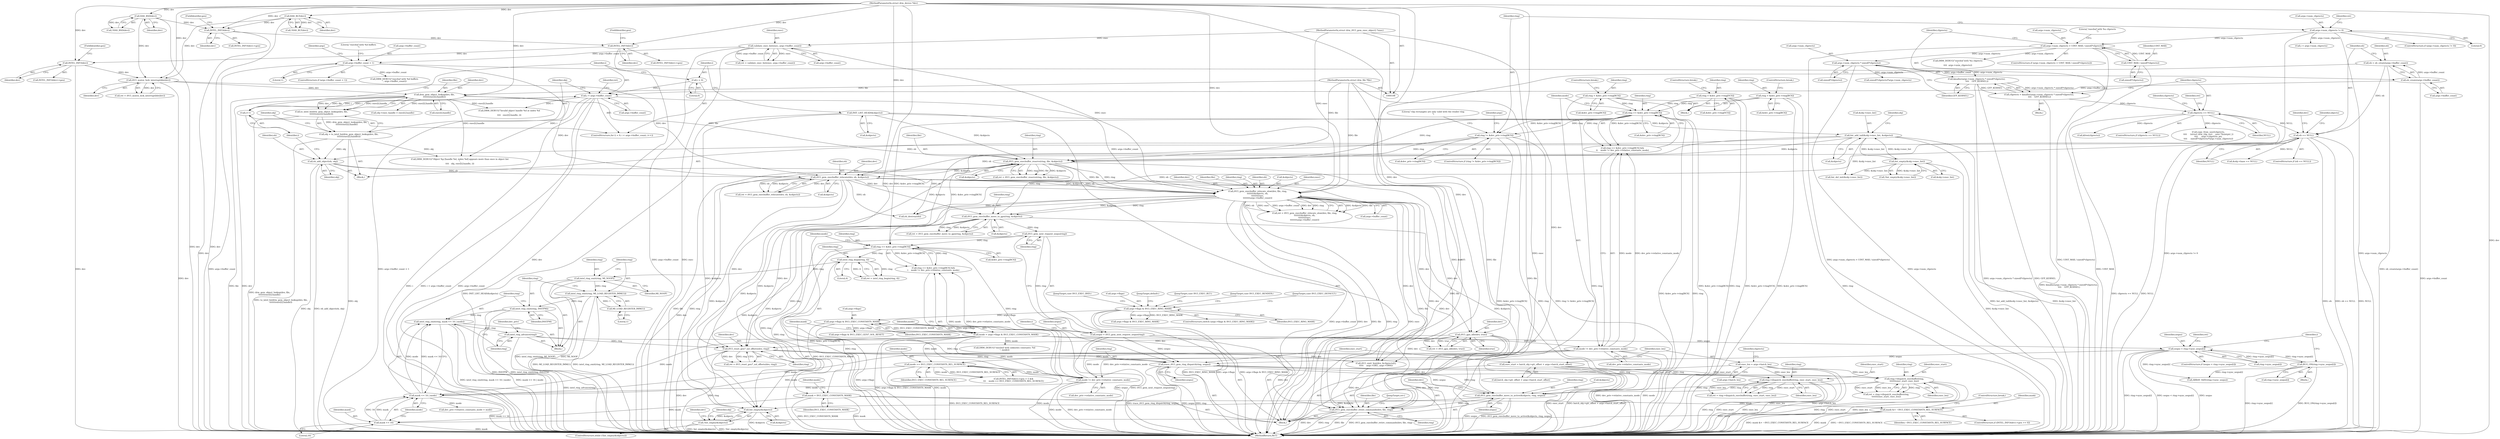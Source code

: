 digraph "0_linux_44afb3a04391a74309d16180d1e4f8386fdfa745@API" {
"1000795" [label="(Call,i915_gem_execbuffer_move_to_active(&objects, ring, seqno))"];
"1000616" [label="(Call,i915_gem_execbuffer_move_to_gpu(ring, &objects))"];
"1000572" [label="(Call,i915_gem_execbuffer_relocate_slow(dev, file, ring,\n\t\t\t\t\t\t\t\t&objects, eb,\n\t\t\t\t\t\t\t\texec,\n\t\t\t\t\t\t\t\targs->buffer_count))"];
"1000556" [label="(Call,i915_gem_execbuffer_relocate(dev, eb, &objects))"];
"1000404" [label="(Call,i915_mutex_lock_interruptible(dev))"];
"1000178" [label="(Call,HAS_BSD(dev))"];
"1000109" [label="(MethodParameterIn,struct drm_device *dev)"];
"1000198" [label="(Call,HAS_BLT(dev))"];
"1000287" [label="(Call,INTEL_INFO(dev))"];
"1000274" [label="(Call,INTEL_INFO(dev))"];
"1000263" [label="(Call,INTEL_INFO(dev))"];
"1000466" [label="(Call,drm_gem_object_lookup(dev, file,\n\t\t\t\t\t\t\texec[i].handle))"];
"1000111" [label="(MethodParameterIn,struct drm_file *file)"];
"1000433" [label="(Call,eb == NULL)"];
"1000426" [label="(Call,eb = eb_create(args->buffer_count))"];
"1000428" [label="(Call,eb_create(args->buffer_count))"];
"1000303" [label="(Call,args->buffer_count < 1)"];
"1000148" [label="(Call,validate_exec_list(exec, args->buffer_count))"];
"1000113" [label="(MethodParameterIn,struct drm_i915_gem_exec_object2 *exec)"];
"1000370" [label="(Call,cliprects == NULL)"];
"1000358" [label="(Call,cliprects = kmalloc(args->num_cliprects * sizeof(*cliprects),\n \t\t\t\t    GFP_KERNEL))"];
"1000360" [label="(Call,kmalloc(args->num_cliprects * sizeof(*cliprects),\n \t\t\t\t    GFP_KERNEL))"];
"1000361" [label="(Call,args->num_cliprects * sizeof(*cliprects))"];
"1000340" [label="(Call,args->num_cliprects > UINT_MAX / sizeof(*cliprects))"];
"1000318" [label="(Call,args->num_cliprects != 0)"];
"1000344" [label="(Call,UINT_MAX / sizeof(*cliprects))"];
"1000541" [label="(Call,eb_add_object(eb, obj))"];
"1000463" [label="(Call,obj = to_intel_bo(drm_gem_object_lookup(dev, file,\n\t\t\t\t\t\t\texec[i].handle)))"];
"1000465" [label="(Call,to_intel_bo(drm_gem_object_lookup(dev, file,\n\t\t\t\t\t\t\texec[i].handle)))"];
"1000546" [label="(Call,i915_gem_execbuffer_reserve(ring, file, &objects))"];
"1000325" [label="(Call,ring != &dev_priv->ring[RCS])"];
"1000246" [label="(Call,ring == &dev_priv->ring[RCS])"];
"1000186" [label="(Call,ring = &dev_priv->ring[VCS])"];
"1000166" [label="(Call,ring = &dev_priv->ring[RCS])"];
"1000206" [label="(Call,ring = &dev_priv->ring[BCS])"];
"1000517" [label="(Call,list_add_tail(&obj->exec_list, &objects))"];
"1000497" [label="(Call,list_empty(&obj->exec_list))"];
"1000447" [label="(Call,INIT_LIST_HEAD(&objects))"];
"1000454" [label="(Call,i < args->buffer_count)"];
"1000459" [label="(Call,i++)"];
"1000451" [label="(Call,i = 0)"];
"1000788" [label="(Call,ring->dispatch_execbuffer(ring, exec_start, exec_len))"];
"1000726" [label="(Call,trace_i915_gem_ring_dispatch(ring, seqno))"];
"1000704" [label="(Call,intel_ring_advance(ring))"];
"1000697" [label="(Call,intel_ring_emit(ring, mask << 16 | mode))"];
"1000694" [label="(Call,intel_ring_emit(ring, INSTPM))"];
"1000690" [label="(Call,intel_ring_emit(ring, MI_LOAD_REGISTER_IMM(1)))"];
"1000687" [label="(Call,intel_ring_emit(ring, MI_NOOP))"];
"1000681" [label="(Call,intel_ring_begin(ring, 4))"];
"1000665" [label="(Call,ring == &dev_priv->ring[RCS])"];
"1000625" [label="(Call,i915_gem_next_request_seqno(ring))"];
"1000692" [label="(Call,MI_LOAD_REGISTER_IMM(1))"];
"1000699" [label="(Call,mask << 16 | mode)"];
"1000700" [label="(Call,mask << 16)"];
"1000291" [label="(Call,mask &= ~I915_EXEC_CONSTANTS_REL_SURFACE)"];
"1000235" [label="(Call,mask = I915_EXEC_CONSTANTS_MASK)"];
"1000230" [label="(Call,args->flags & I915_EXEC_CONSTANTS_MASK)"];
"1000158" [label="(Call,args->flags & I915_EXEC_RING_MASK)"];
"1000254" [label="(Call,mode != dev_priv->relative_constants_mode)"];
"1000228" [label="(Call,mode = args->flags & I915_EXEC_CONSTANTS_MASK)"];
"1000673" [label="(Call,mode != dev_priv->relative_constants_mode)"];
"1000278" [label="(Call,mode == I915_EXEC_CONSTANTS_REL_SURFACE)"];
"1000720" [label="(Call,i915_reset_gen7_sol_offsets(dev, ring))"];
"1000651" [label="(Call,i915_gpu_idle(dev, true))"];
"1000623" [label="(Call,seqno = i915_gem_next_request_seqno(ring))"];
"1000641" [label="(Call,seqno < ring->sync_seqno[i])"];
"1000657" [label="(Call,BUG_ON(ring->sync_seqno[i]))"];
"1000729" [label="(Call,exec_start = batch_obj->gtt_offset + args->batch_start_offset)"];
"1000738" [label="(Call,exec_len = args->batch_len)"];
"1000777" [label="(Call,ring->dispatch_execbuffer(ring,\n\t\t\t\t\t\t\texec_start, exec_len))"];
"1000800" [label="(Call,i915_gem_execbuffer_retire_commands(dev, file, ring))"];
"1000809" [label="(Call,list_empty(&objects))"];
"1000808" [label="(Call,!list_empty(&objects))"];
"1000440" [label="(Identifier,dev)"];
"1000429" [label="(Call,args->buffer_count)"];
"1000573" [label="(Identifier,dev)"];
"1000175" [label="(JumpTarget,case I915_EXEC_BSD:)"];
"1000188" [label="(Call,&dev_priv->ring[VCS])"];
"1000796" [label="(Call,&objects)"];
"1000708" [label="(Identifier,dev_priv)"];
"1000798" [label="(Identifier,ring)"];
"1000326" [label="(Identifier,ring)"];
"1000447" [label="(Call,INIT_LIST_HEAD(&objects))"];
"1000323" [label="(Block,)"];
"1000558" [label="(Identifier,eb)"];
"1000166" [label="(Call,ring = &dev_priv->ring[RCS])"];
"1000194" [label="(ControlStructure,break;)"];
"1000206" [label="(Call,ring = &dev_priv->ring[BCS])"];
"1000452" [label="(Identifier,i)"];
"1000435" [label="(Identifier,NULL)"];
"1000464" [label="(Identifier,obj)"];
"1000264" [label="(Identifier,dev)"];
"1000617" [label="(Identifier,ring)"];
"1000198" [label="(Call,HAS_BLT(dev))"];
"1000626" [label="(Identifier,ring)"];
"1000453" [label="(Literal,0)"];
"1000159" [label="(Call,args->flags)"];
"1000248" [label="(Call,&dev_priv->ring[RCS])"];
"1000809" [label="(Call,list_empty(&objects))"];
"1000404" [label="(Call,i915_mutex_lock_interruptible(dev))"];
"1000705" [label="(Identifier,ring)"];
"1000247" [label="(Identifier,ring)"];
"1000699" [label="(Call,mask << 16 | mode)"];
"1000215" [label="(JumpTarget,default:)"];
"1000689" [label="(Identifier,MI_NOOP)"];
"1000310" [label="(Literal,\"execbuf with %d buffers\n\")"];
"1000718" [label="(Call,ret = i915_reset_gen7_sol_offsets(dev, ring))"];
"1000208" [label="(Call,&dev_priv->ring[BCS])"];
"1000433" [label="(Call,eb == NULL)"];
"1000271" [label="(Call,INTEL_INFO(dev)->gen > 5 &&\n\t\t\t    mode == I915_EXEC_CONSTANTS_REL_SURFACE)"];
"1000780" [label="(Identifier,exec_len)"];
"1000351" [label="(Literal,\"execbuf with %u cliprects\n\")"];
"1000830" [label="(Call,kfree(cliprects))"];
"1000309" [label="(Call,DRM_DEBUG(\"execbuf with %d buffers\n\", args->buffer_count))"];
"1000286" [label="(Call,INTEL_INFO(dev)->gen)"];
"1000335" [label="(Literal,\"clip rectangles are only valid with the render ring\n\")"];
"1000726" [label="(Call,trace_i915_gem_ring_dispatch(ring, seqno))"];
"1000167" [label="(Identifier,ring)"];
"1000789" [label="(Identifier,ring)"];
"1000228" [label="(Call,mode = args->flags & I915_EXEC_CONSTANTS_MASK)"];
"1000296" [label="(Call,DRM_DEBUG(\"execbuf with unknown constants: %d\n\", mode))"];
"1000522" [label="(Call,&objects)"];
"1000810" [label="(Call,&objects)"];
"1000805" [label="(Call,eb_destroy(eb))"];
"1000345" [label="(Identifier,UINT_MAX)"];
"1000683" [label="(Literal,4)"];
"1000231" [label="(Call,args->flags)"];
"1000146" [label="(Call,ret = validate_exec_list(exec, args->buffer_count))"];
"1000690" [label="(Call,intel_ring_emit(ring, MI_LOAD_REGISTER_IMM(1)))"];
"1000814" [label="(Call,list_del_init(&obj->exec_list))"];
"1000289" [label="(FieldIdentifier,gen)"];
"1000291" [label="(Call,mask &= ~I915_EXEC_CONSTANTS_REL_SURFACE)"];
"1000681" [label="(Call,intel_ring_begin(ring, 4))"];
"1000744" [label="(Identifier,cliprects)"];
"1000524" [label="(Call,obj->exec_handle = exec[i].handle)"];
"1000730" [label="(Identifier,exec_start)"];
"1000574" [label="(Identifier,file)"];
"1000475" [label="(Call,&obj->base == NULL)"];
"1000109" [label="(MethodParameterIn,struct drm_device *dev)"];
"1000339" [label="(ControlStructure,if (args->num_cliprects > UINT_MAX / sizeof(*cliprects)))"];
"1000543" [label="(Identifier,obj)"];
"1000111" [label="(MethodParameterIn,struct drm_file *file)"];
"1000546" [label="(Call,i915_gem_execbuffer_reserve(ring, file, &objects))"];
"1000641" [label="(Call,seqno < ring->sync_seqno[i])"];
"1000739" [label="(Identifier,exec_len)"];
"1000370" [label="(Call,cliprects == NULL)"];
"1000575" [label="(Identifier,ring)"];
"1000559" [label="(Call,&objects)"];
"1000548" [label="(Identifier,file)"];
"1000693" [label="(Literal,1)"];
"1000113" [label="(MethodParameterIn,struct drm_i915_gem_exec_object2 *exec)"];
"1000187" [label="(Identifier,ring)"];
"1000460" [label="(Identifier,i)"];
"1000695" [label="(Identifier,ring)"];
"1000278" [label="(Call,mode == I915_EXEC_CONSTANTS_REL_SURFACE)"];
"1000692" [label="(Call,MI_LOAD_REGISTER_IMM(1))"];
"1000817" [label="(Identifier,obj)"];
"1000700" [label="(Call,mask << 16)"];
"1000427" [label="(Identifier,eb)"];
"1000468" [label="(Identifier,file)"];
"1000803" [label="(Identifier,ring)"];
"1000675" [label="(Call,dev_priv->relative_constants_mode)"];
"1000214" [label="(ControlStructure,break;)"];
"1000556" [label="(Call,i915_gem_execbuffer_relocate(dev, eb, &objects))"];
"1000722" [label="(Identifier,ring)"];
"1000799" [label="(Identifier,seqno)"];
"1000307" [label="(Literal,1)"];
"1000448" [label="(Call,&objects)"];
"1000679" [label="(Call,ret = intel_ring_begin(ring, 4))"];
"1000389" [label="(Call,sizeof(*cliprects)*args->num_cliprects)"];
"1000650" [label="(Identifier,ret)"];
"1000254" [label="(Call,mode != dev_priv->relative_constants_mode)"];
"1000827" [label="(Identifier,dev)"];
"1000788" [label="(Call,ring->dispatch_execbuffer(ring, exec_start, exec_len))"];
"1000643" [label="(Call,ring->sync_seqno[i])"];
"1000178" [label="(Call,HAS_BSD(dev))"];
"1000834" [label="(MethodReturn,RET)"];
"1000255" [label="(Identifier,mode)"];
"1000547" [label="(Identifier,ring)"];
"1000791" [label="(Identifier,exec_len)"];
"1000698" [label="(Identifier,ring)"];
"1000526" [label="(Identifier,obj)"];
"1000616" [label="(Call,i915_gem_execbuffer_move_to_gpu(ring, &objects))"];
"1000304" [label="(Call,args->buffer_count)"];
"1000545" [label="(Identifier,ret)"];
"1000294" [label="(ControlStructure,break;)"];
"1000230" [label="(Call,args->flags & I915_EXEC_CONSTANTS_MASK)"];
"1000158" [label="(Call,args->flags & I915_EXEC_RING_MASK)"];
"1000195" [label="(JumpTarget,case I915_EXEC_BLT:)"];
"1000229" [label="(Identifier,mode)"];
"1000207" [label="(Identifier,ring)"];
"1000317" [label="(ControlStructure,if (args->num_cliprects != 0))"];
"1000469" [label="(Call,exec[i].handle)"];
"1000633" [label="(Call,ARRAY_SIZE(ring->sync_seqno))"];
"1000557" [label="(Identifier,dev)"];
"1000292" [label="(Identifier,mask)"];
"1000779" [label="(Identifier,exec_start)"];
"1000262" [label="(Call,INTEL_INFO(dev)->gen)"];
"1000327" [label="(Call,&dev_priv->ring[RCS])"];
"1000342" [label="(Identifier,args)"];
"1000578" [label="(Identifier,eb)"];
"1000697" [label="(Call,intel_ring_emit(ring, mask << 16 | mode))"];
"1000640" [label="(ControlStructure,if (seqno < ring->sync_seqno[i]))"];
"1000720" [label="(Call,i915_reset_gen7_sol_offsets(dev, ring))"];
"1000368" [label="(Identifier,GFP_KERNEL)"];
"1000360" [label="(Call,kmalloc(args->num_cliprects * sizeof(*cliprects),\n \t\t\t\t    GFP_KERNEL))"];
"1000362" [label="(Call,args->num_cliprects)"];
"1000496" [label="(Call,!list_empty(&obj->exec_list))"];
"1000165" [label="(JumpTarget,case I915_EXEC_RENDER:)"];
"1000236" [label="(Identifier,mask)"];
"1000666" [label="(Identifier,ring)"];
"1000482" [label="(Call,DRM_DEBUG(\"Invalid object handle %d at index %d\n\",\n\t\t\t\t   exec[i].handle, i))"];
"1000651" [label="(Call,i915_gpu_idle(dev, true))"];
"1000149" [label="(Identifier,exec)"];
"1000775" [label="(Call,ret = ring->dispatch_execbuffer(ring,\n\t\t\t\t\t\t\texec_start, exec_len))"];
"1000164" [label="(JumpTarget,case I915_EXEC_DEFAULT:)"];
"1000800" [label="(Call,i915_gem_execbuffer_retire_commands(dev, file, ring))"];
"1000570" [label="(Call,ret = i915_gem_execbuffer_relocate_slow(dev, file, ring,\n\t\t\t\t\t\t\t\t&objects, eb,\n\t\t\t\t\t\t\t\texec,\n\t\t\t\t\t\t\t\targs->buffer_count))"];
"1000239" [label="(Identifier,mode)"];
"1000174" [label="(ControlStructure,break;)"];
"1000235" [label="(Call,mask = I915_EXEC_CONSTANTS_MASK)"];
"1000497" [label="(Call,list_empty(&obj->exec_list))"];
"1000465" [label="(Call,to_intel_bo(drm_gem_object_lookup(dev, file,\n\t\t\t\t\t\t\texec[i].handle)))"];
"1000808" [label="(Call,!list_empty(&objects))"];
"1000802" [label="(Identifier,file)"];
"1000375" [label="(Identifier,ret)"];
"1000740" [label="(Call,args->batch_len)"];
"1000629" [label="(Identifier,i)"];
"1000498" [label="(Call,&obj->exec_list)"];
"1000280" [label="(Identifier,I915_EXEC_CONSTANTS_REL_SURFACE)"];
"1000674" [label="(Identifier,mode)"];
"1000237" [label="(Identifier,I915_EXEC_CONSTANTS_MASK)"];
"1000369" [label="(ControlStructure,if (cliprects == NULL))"];
"1000163" [label="(Block,)"];
"1000614" [label="(Call,ret = i915_gem_execbuffer_move_to_gpu(ring, &objects))"];
"1000293" [label="(Identifier,~I915_EXEC_CONSTANTS_REL_SURFACE)"];
"1000549" [label="(Call,&objects)"];
"1000667" [label="(Call,&dev_priv->ring[RCS])"];
"1000162" [label="(Identifier,I915_EXEC_RING_MASK)"];
"1000454" [label="(Call,i < args->buffer_count)"];
"1000114" [label="(Block,)"];
"1000256" [label="(Call,dev_priv->relative_constants_mode)"];
"1000177" [label="(Call,!HAS_BSD(dev))"];
"1000318" [label="(Call,args->num_cliprects != 0)"];
"1000673" [label="(Call,mode != dev_priv->relative_constants_mode)"];
"1000279" [label="(Identifier,mode)"];
"1000696" [label="(Identifier,INSTPM)"];
"1000702" [label="(Literal,16)"];
"1000461" [label="(Block,)"];
"1000657" [label="(Call,BUG_ON(ring->sync_seqno[i]))"];
"1000648" [label="(Block,)"];
"1000220" [label="(Call,args->flags & I915_EXEC_RING_MASK)"];
"1000804" [label="(JumpTarget,err:)"];
"1000322" [label="(Literal,0)"];
"1000786" [label="(Call,ret = ring->dispatch_execbuffer(ring, exec_start, exec_len))"];
"1000234" [label="(Identifier,I915_EXEC_CONSTANTS_MASK)"];
"1000284" [label="(ControlStructure,if (INTEL_INFO(dev)->gen >= 6))"];
"1000403" [label="(Identifier,ret)"];
"1000148" [label="(Call,validate_exec_list(exec, args->buffer_count))"];
"1000463" [label="(Call,obj = to_intel_bo(drm_gem_object_lookup(dev, file,\n\t\t\t\t\t\t\texec[i].handle)))"];
"1000704" [label="(Call,intel_ring_advance(ring))"];
"1000325" [label="(Call,ring != &dev_priv->ring[RCS])"];
"1000580" [label="(Call,args->buffer_count)"];
"1000795" [label="(Call,i915_gem_execbuffer_move_to_active(&objects, ring, seqno))"];
"1000790" [label="(Identifier,exec_start)"];
"1000687" [label="(Call,intel_ring_emit(ring, MI_NOOP))"];
"1000168" [label="(Call,&dev_priv->ring[RCS])"];
"1000405" [label="(Identifier,dev)"];
"1000426" [label="(Call,eb = eb_create(args->buffer_count))"];
"1000372" [label="(Identifier,NULL)"];
"1000287" [label="(Call,INTEL_INFO(dev))"];
"1000466" [label="(Call,drm_gem_object_lookup(dev, file,\n\t\t\t\t\t\t\texec[i].handle))"];
"1000324" [label="(ControlStructure,if (ring != &dev_priv->ring[RCS]))"];
"1000380" [label="(Call,copy_from_user(cliprects,\n\t\t\t\t     (struct drm_clip_rect __user *)(uintptr_t)\n\t\t\t\t     args->cliprects_ptr,\n\t\t\t\t     sizeof(*cliprects)*args->num_cliprects))"];
"1000179" [label="(Identifier,dev)"];
"1000731" [label="(Call,batch_obj->gtt_offset + args->batch_start_offset)"];
"1000263" [label="(Call,INTEL_INFO(dev))"];
"1000451" [label="(Call,i = 0)"];
"1000449" [label="(Identifier,objects)"];
"1000381" [label="(Identifier,cliprects)"];
"1000358" [label="(Call,cliprects = kmalloc(args->num_cliprects * sizeof(*cliprects),\n \t\t\t\t    GFP_KERNEL))"];
"1000245" [label="(Call,ring == &dev_priv->ring[RCS] &&\n\t\t    mode != dev_priv->relative_constants_mode)"];
"1000738" [label="(Call,exec_len = args->batch_len)"];
"1000197" [label="(Call,!HAS_BLT(dev))"];
"1000678" [label="(Block,)"];
"1000664" [label="(Call,ring == &dev_priv->ring[RCS] &&\n\t    mode != dev_priv->relative_constants_mode)"];
"1000432" [label="(ControlStructure,if (eb == NULL))"];
"1000276" [label="(FieldIdentifier,gen)"];
"1000302" [label="(ControlStructure,if (args->buffer_count < 1))"];
"1000450" [label="(ControlStructure,for (i = 0; i < args->buffer_count; i++))"];
"1000459" [label="(Call,i++)"];
"1000625" [label="(Call,i915_gem_next_request_seqno(ring))"];
"1000554" [label="(Call,ret = i915_gem_execbuffer_relocate(dev, eb, &objects))"];
"1000642" [label="(Identifier,seqno)"];
"1000517" [label="(Call,list_add_tail(&obj->exec_list, &objects))"];
"1000638" [label="(Identifier,i)"];
"1000658" [label="(Call,ring->sync_seqno[i])"];
"1000541" [label="(Call,eb_add_object(eb, obj))"];
"1000801" [label="(Identifier,dev)"];
"1000618" [label="(Call,&objects)"];
"1000467" [label="(Identifier,dev)"];
"1000365" [label="(Call,sizeof(*cliprects))"];
"1000701" [label="(Identifier,mask)"];
"1000572" [label="(Call,i915_gem_execbuffer_relocate_slow(dev, file, ring,\n\t\t\t\t\t\t\t\t&objects, eb,\n\t\t\t\t\t\t\t\texec,\n\t\t\t\t\t\t\t\targs->buffer_count))"];
"1000274" [label="(Call,INTEL_INFO(dev))"];
"1000503" [label="(Call,DRM_DEBUG(\"Object %p [handle %d, index %d] appears more than once in object list\n\",\n\t\t\t\t   obj, exec[i].handle, i))"];
"1000428" [label="(Call,eb_create(args->buffer_count))"];
"1000542" [label="(Identifier,eb)"];
"1000694" [label="(Call,intel_ring_emit(ring, INSTPM))"];
"1000456" [label="(Call,args->buffer_count)"];
"1000682" [label="(Identifier,ring)"];
"1000455" [label="(Identifier,i)"];
"1000649" [label="(Call,ret = i915_gpu_idle(dev, true))"];
"1000652" [label="(Identifier,dev)"];
"1000712" [label="(Call,args->flags & I915_EXEC_GEN7_SOL_RESET)"];
"1000478" [label="(Identifier,obj)"];
"1000402" [label="(Call,ret = i915_mutex_lock_interruptible(dev))"];
"1000273" [label="(Call,INTEL_INFO(dev)->gen)"];
"1000371" [label="(Identifier,cliprects)"];
"1000340" [label="(Call,args->num_cliprects > UINT_MAX / sizeof(*cliprects))"];
"1000341" [label="(Call,args->num_cliprects)"];
"1000186" [label="(Call,ring = &dev_priv->ring[VCS])"];
"1000350" [label="(Call,DRM_DEBUG(\"execbuf with %u cliprects\n\",\n\t\t\t\t  args->num_cliprects))"];
"1000518" [label="(Call,&obj->exec_list)"];
"1000706" [label="(Call,dev_priv->relative_constants_mode = mode)"];
"1000807" [label="(ControlStructure,while (!list_empty(&objects)))"];
"1000303" [label="(Call,args->buffer_count < 1)"];
"1000623" [label="(Call,seqno = i915_gem_next_request_seqno(ring))"];
"1000691" [label="(Identifier,ring)"];
"1000729" [label="(Call,exec_start = batch_obj->gtt_offset + args->batch_start_offset)"];
"1000665" [label="(Call,ring == &dev_priv->ring[RCS])"];
"1000777" [label="(Call,ring->dispatch_execbuffer(ring,\n\t\t\t\t\t\t\texec_start, exec_len))"];
"1000199" [label="(Identifier,dev)"];
"1000359" [label="(Identifier,cliprects)"];
"1000576" [label="(Call,&objects)"];
"1000760" [label="(Call,i915_emit_box(dev, &cliprects[i],\n\t\t\t\t\t    args->DR1, args->DR4))"];
"1000319" [label="(Call,args->num_cliprects)"];
"1000728" [label="(Identifier,seqno)"];
"1000721" [label="(Identifier,dev)"];
"1000624" [label="(Identifier,seqno)"];
"1000750" [label="(Call,i < args->num_cliprects)"];
"1000150" [label="(Call,args->buffer_count)"];
"1000275" [label="(Identifier,dev)"];
"1000361" [label="(Call,args->num_cliprects * sizeof(*cliprects))"];
"1000346" [label="(Call,sizeof(*cliprects))"];
"1000727" [label="(Identifier,ring)"];
"1000688" [label="(Identifier,ring)"];
"1000434" [label="(Identifier,eb)"];
"1000703" [label="(Identifier,mode)"];
"1000344" [label="(Call,UINT_MAX / sizeof(*cliprects))"];
"1000157" [label="(ControlStructure,switch (args->flags & I915_EXEC_RING_MASK))"];
"1000265" [label="(FieldIdentifier,gen)"];
"1000653" [label="(Identifier,true)"];
"1000320" [label="(Identifier,args)"];
"1000778" [label="(Identifier,ring)"];
"1000246" [label="(Call,ring == &dev_priv->ring[RCS])"];
"1000544" [label="(Call,ret = i915_gem_execbuffer_reserve(ring, file, &objects))"];
"1000579" [label="(Identifier,exec)"];
"1000288" [label="(Identifier,dev)"];
"1000795" -> "1000114"  [label="AST: "];
"1000795" -> "1000799"  [label="CFG: "];
"1000796" -> "1000795"  [label="AST: "];
"1000798" -> "1000795"  [label="AST: "];
"1000799" -> "1000795"  [label="AST: "];
"1000801" -> "1000795"  [label="CFG: "];
"1000795" -> "1000834"  [label="DDG: i915_gem_execbuffer_move_to_active(&objects, ring, seqno)"];
"1000795" -> "1000834"  [label="DDG: seqno"];
"1000616" -> "1000795"  [label="DDG: &objects"];
"1000788" -> "1000795"  [label="DDG: ring"];
"1000726" -> "1000795"  [label="DDG: ring"];
"1000726" -> "1000795"  [label="DDG: seqno"];
"1000777" -> "1000795"  [label="DDG: ring"];
"1000795" -> "1000800"  [label="DDG: ring"];
"1000795" -> "1000809"  [label="DDG: &objects"];
"1000616" -> "1000614"  [label="AST: "];
"1000616" -> "1000618"  [label="CFG: "];
"1000617" -> "1000616"  [label="AST: "];
"1000618" -> "1000616"  [label="AST: "];
"1000614" -> "1000616"  [label="CFG: "];
"1000616" -> "1000834"  [label="DDG: ring"];
"1000616" -> "1000614"  [label="DDG: ring"];
"1000616" -> "1000614"  [label="DDG: &objects"];
"1000572" -> "1000616"  [label="DDG: ring"];
"1000572" -> "1000616"  [label="DDG: &objects"];
"1000546" -> "1000616"  [label="DDG: ring"];
"1000556" -> "1000616"  [label="DDG: &objects"];
"1000616" -> "1000625"  [label="DDG: ring"];
"1000616" -> "1000809"  [label="DDG: &objects"];
"1000572" -> "1000570"  [label="AST: "];
"1000572" -> "1000580"  [label="CFG: "];
"1000573" -> "1000572"  [label="AST: "];
"1000574" -> "1000572"  [label="AST: "];
"1000575" -> "1000572"  [label="AST: "];
"1000576" -> "1000572"  [label="AST: "];
"1000578" -> "1000572"  [label="AST: "];
"1000579" -> "1000572"  [label="AST: "];
"1000580" -> "1000572"  [label="AST: "];
"1000570" -> "1000572"  [label="CFG: "];
"1000572" -> "1000834"  [label="DDG: ring"];
"1000572" -> "1000834"  [label="DDG: exec"];
"1000572" -> "1000834"  [label="DDG: args->buffer_count"];
"1000572" -> "1000834"  [label="DDG: file"];
"1000572" -> "1000834"  [label="DDG: dev"];
"1000572" -> "1000570"  [label="DDG: &objects"];
"1000572" -> "1000570"  [label="DDG: file"];
"1000572" -> "1000570"  [label="DDG: eb"];
"1000572" -> "1000570"  [label="DDG: exec"];
"1000572" -> "1000570"  [label="DDG: args->buffer_count"];
"1000572" -> "1000570"  [label="DDG: dev"];
"1000572" -> "1000570"  [label="DDG: ring"];
"1000556" -> "1000572"  [label="DDG: dev"];
"1000556" -> "1000572"  [label="DDG: &objects"];
"1000556" -> "1000572"  [label="DDG: eb"];
"1000109" -> "1000572"  [label="DDG: dev"];
"1000546" -> "1000572"  [label="DDG: file"];
"1000546" -> "1000572"  [label="DDG: ring"];
"1000111" -> "1000572"  [label="DDG: file"];
"1000148" -> "1000572"  [label="DDG: exec"];
"1000113" -> "1000572"  [label="DDG: exec"];
"1000454" -> "1000572"  [label="DDG: args->buffer_count"];
"1000572" -> "1000651"  [label="DDG: dev"];
"1000572" -> "1000720"  [label="DDG: dev"];
"1000572" -> "1000760"  [label="DDG: dev"];
"1000572" -> "1000800"  [label="DDG: dev"];
"1000572" -> "1000800"  [label="DDG: file"];
"1000572" -> "1000805"  [label="DDG: eb"];
"1000572" -> "1000809"  [label="DDG: &objects"];
"1000556" -> "1000554"  [label="AST: "];
"1000556" -> "1000559"  [label="CFG: "];
"1000557" -> "1000556"  [label="AST: "];
"1000558" -> "1000556"  [label="AST: "];
"1000559" -> "1000556"  [label="AST: "];
"1000554" -> "1000556"  [label="CFG: "];
"1000556" -> "1000834"  [label="DDG: dev"];
"1000556" -> "1000554"  [label="DDG: dev"];
"1000556" -> "1000554"  [label="DDG: eb"];
"1000556" -> "1000554"  [label="DDG: &objects"];
"1000404" -> "1000556"  [label="DDG: dev"];
"1000466" -> "1000556"  [label="DDG: dev"];
"1000109" -> "1000556"  [label="DDG: dev"];
"1000433" -> "1000556"  [label="DDG: eb"];
"1000541" -> "1000556"  [label="DDG: eb"];
"1000546" -> "1000556"  [label="DDG: &objects"];
"1000556" -> "1000651"  [label="DDG: dev"];
"1000556" -> "1000720"  [label="DDG: dev"];
"1000556" -> "1000760"  [label="DDG: dev"];
"1000556" -> "1000800"  [label="DDG: dev"];
"1000556" -> "1000805"  [label="DDG: eb"];
"1000556" -> "1000809"  [label="DDG: &objects"];
"1000404" -> "1000402"  [label="AST: "];
"1000404" -> "1000405"  [label="CFG: "];
"1000405" -> "1000404"  [label="AST: "];
"1000402" -> "1000404"  [label="CFG: "];
"1000404" -> "1000834"  [label="DDG: dev"];
"1000404" -> "1000402"  [label="DDG: dev"];
"1000178" -> "1000404"  [label="DDG: dev"];
"1000198" -> "1000404"  [label="DDG: dev"];
"1000287" -> "1000404"  [label="DDG: dev"];
"1000109" -> "1000404"  [label="DDG: dev"];
"1000404" -> "1000466"  [label="DDG: dev"];
"1000178" -> "1000177"  [label="AST: "];
"1000178" -> "1000179"  [label="CFG: "];
"1000179" -> "1000178"  [label="AST: "];
"1000177" -> "1000178"  [label="CFG: "];
"1000178" -> "1000834"  [label="DDG: dev"];
"1000178" -> "1000177"  [label="DDG: dev"];
"1000109" -> "1000178"  [label="DDG: dev"];
"1000178" -> "1000263"  [label="DDG: dev"];
"1000109" -> "1000108"  [label="AST: "];
"1000109" -> "1000834"  [label="DDG: dev"];
"1000109" -> "1000198"  [label="DDG: dev"];
"1000109" -> "1000263"  [label="DDG: dev"];
"1000109" -> "1000274"  [label="DDG: dev"];
"1000109" -> "1000287"  [label="DDG: dev"];
"1000109" -> "1000466"  [label="DDG: dev"];
"1000109" -> "1000651"  [label="DDG: dev"];
"1000109" -> "1000720"  [label="DDG: dev"];
"1000109" -> "1000760"  [label="DDG: dev"];
"1000109" -> "1000800"  [label="DDG: dev"];
"1000198" -> "1000197"  [label="AST: "];
"1000198" -> "1000199"  [label="CFG: "];
"1000199" -> "1000198"  [label="AST: "];
"1000197" -> "1000198"  [label="CFG: "];
"1000198" -> "1000834"  [label="DDG: dev"];
"1000198" -> "1000197"  [label="DDG: dev"];
"1000198" -> "1000263"  [label="DDG: dev"];
"1000287" -> "1000286"  [label="AST: "];
"1000287" -> "1000288"  [label="CFG: "];
"1000288" -> "1000287"  [label="AST: "];
"1000289" -> "1000287"  [label="CFG: "];
"1000287" -> "1000834"  [label="DDG: dev"];
"1000274" -> "1000287"  [label="DDG: dev"];
"1000274" -> "1000273"  [label="AST: "];
"1000274" -> "1000275"  [label="CFG: "];
"1000275" -> "1000274"  [label="AST: "];
"1000276" -> "1000274"  [label="CFG: "];
"1000274" -> "1000834"  [label="DDG: dev"];
"1000263" -> "1000274"  [label="DDG: dev"];
"1000263" -> "1000262"  [label="AST: "];
"1000263" -> "1000264"  [label="CFG: "];
"1000264" -> "1000263"  [label="AST: "];
"1000265" -> "1000263"  [label="CFG: "];
"1000263" -> "1000834"  [label="DDG: dev"];
"1000466" -> "1000465"  [label="AST: "];
"1000466" -> "1000469"  [label="CFG: "];
"1000467" -> "1000466"  [label="AST: "];
"1000468" -> "1000466"  [label="AST: "];
"1000469" -> "1000466"  [label="AST: "];
"1000465" -> "1000466"  [label="CFG: "];
"1000466" -> "1000834"  [label="DDG: file"];
"1000466" -> "1000834"  [label="DDG: dev"];
"1000466" -> "1000465"  [label="DDG: dev"];
"1000466" -> "1000465"  [label="DDG: file"];
"1000466" -> "1000465"  [label="DDG: exec[i].handle"];
"1000111" -> "1000466"  [label="DDG: file"];
"1000466" -> "1000482"  [label="DDG: exec[i].handle"];
"1000466" -> "1000503"  [label="DDG: exec[i].handle"];
"1000466" -> "1000524"  [label="DDG: exec[i].handle"];
"1000466" -> "1000546"  [label="DDG: file"];
"1000111" -> "1000108"  [label="AST: "];
"1000111" -> "1000834"  [label="DDG: file"];
"1000111" -> "1000546"  [label="DDG: file"];
"1000111" -> "1000800"  [label="DDG: file"];
"1000433" -> "1000432"  [label="AST: "];
"1000433" -> "1000435"  [label="CFG: "];
"1000434" -> "1000433"  [label="AST: "];
"1000435" -> "1000433"  [label="AST: "];
"1000440" -> "1000433"  [label="CFG: "];
"1000449" -> "1000433"  [label="CFG: "];
"1000433" -> "1000834"  [label="DDG: eb"];
"1000433" -> "1000834"  [label="DDG: eb == NULL"];
"1000433" -> "1000834"  [label="DDG: NULL"];
"1000426" -> "1000433"  [label="DDG: eb"];
"1000370" -> "1000433"  [label="DDG: NULL"];
"1000433" -> "1000475"  [label="DDG: NULL"];
"1000433" -> "1000541"  [label="DDG: eb"];
"1000433" -> "1000805"  [label="DDG: eb"];
"1000426" -> "1000114"  [label="AST: "];
"1000426" -> "1000428"  [label="CFG: "];
"1000427" -> "1000426"  [label="AST: "];
"1000428" -> "1000426"  [label="AST: "];
"1000434" -> "1000426"  [label="CFG: "];
"1000426" -> "1000834"  [label="DDG: eb_create(args->buffer_count)"];
"1000428" -> "1000426"  [label="DDG: args->buffer_count"];
"1000428" -> "1000429"  [label="CFG: "];
"1000429" -> "1000428"  [label="AST: "];
"1000428" -> "1000834"  [label="DDG: args->buffer_count"];
"1000303" -> "1000428"  [label="DDG: args->buffer_count"];
"1000428" -> "1000454"  [label="DDG: args->buffer_count"];
"1000303" -> "1000302"  [label="AST: "];
"1000303" -> "1000307"  [label="CFG: "];
"1000304" -> "1000303"  [label="AST: "];
"1000307" -> "1000303"  [label="AST: "];
"1000310" -> "1000303"  [label="CFG: "];
"1000320" -> "1000303"  [label="CFG: "];
"1000303" -> "1000834"  [label="DDG: args->buffer_count"];
"1000303" -> "1000834"  [label="DDG: args->buffer_count < 1"];
"1000148" -> "1000303"  [label="DDG: args->buffer_count"];
"1000303" -> "1000309"  [label="DDG: args->buffer_count"];
"1000148" -> "1000146"  [label="AST: "];
"1000148" -> "1000150"  [label="CFG: "];
"1000149" -> "1000148"  [label="AST: "];
"1000150" -> "1000148"  [label="AST: "];
"1000146" -> "1000148"  [label="CFG: "];
"1000148" -> "1000834"  [label="DDG: exec"];
"1000148" -> "1000834"  [label="DDG: args->buffer_count"];
"1000148" -> "1000146"  [label="DDG: exec"];
"1000148" -> "1000146"  [label="DDG: args->buffer_count"];
"1000113" -> "1000148"  [label="DDG: exec"];
"1000113" -> "1000108"  [label="AST: "];
"1000113" -> "1000834"  [label="DDG: exec"];
"1000370" -> "1000369"  [label="AST: "];
"1000370" -> "1000372"  [label="CFG: "];
"1000371" -> "1000370"  [label="AST: "];
"1000372" -> "1000370"  [label="AST: "];
"1000375" -> "1000370"  [label="CFG: "];
"1000381" -> "1000370"  [label="CFG: "];
"1000370" -> "1000834"  [label="DDG: cliprects == NULL"];
"1000370" -> "1000834"  [label="DDG: NULL"];
"1000358" -> "1000370"  [label="DDG: cliprects"];
"1000370" -> "1000380"  [label="DDG: cliprects"];
"1000370" -> "1000830"  [label="DDG: cliprects"];
"1000358" -> "1000323"  [label="AST: "];
"1000358" -> "1000360"  [label="CFG: "];
"1000359" -> "1000358"  [label="AST: "];
"1000360" -> "1000358"  [label="AST: "];
"1000371" -> "1000358"  [label="CFG: "];
"1000358" -> "1000834"  [label="DDG: kmalloc(args->num_cliprects * sizeof(*cliprects),\n \t\t\t\t    GFP_KERNEL)"];
"1000360" -> "1000358"  [label="DDG: args->num_cliprects * sizeof(*cliprects)"];
"1000360" -> "1000358"  [label="DDG: GFP_KERNEL"];
"1000360" -> "1000368"  [label="CFG: "];
"1000361" -> "1000360"  [label="AST: "];
"1000368" -> "1000360"  [label="AST: "];
"1000360" -> "1000834"  [label="DDG: args->num_cliprects * sizeof(*cliprects)"];
"1000360" -> "1000834"  [label="DDG: GFP_KERNEL"];
"1000361" -> "1000360"  [label="DDG: args->num_cliprects"];
"1000361" -> "1000365"  [label="CFG: "];
"1000362" -> "1000361"  [label="AST: "];
"1000365" -> "1000361"  [label="AST: "];
"1000368" -> "1000361"  [label="CFG: "];
"1000361" -> "1000834"  [label="DDG: args->num_cliprects"];
"1000340" -> "1000361"  [label="DDG: args->num_cliprects"];
"1000361" -> "1000389"  [label="DDG: args->num_cliprects"];
"1000340" -> "1000339"  [label="AST: "];
"1000340" -> "1000344"  [label="CFG: "];
"1000341" -> "1000340"  [label="AST: "];
"1000344" -> "1000340"  [label="AST: "];
"1000351" -> "1000340"  [label="CFG: "];
"1000359" -> "1000340"  [label="CFG: "];
"1000340" -> "1000834"  [label="DDG: UINT_MAX / sizeof(*cliprects)"];
"1000340" -> "1000834"  [label="DDG: args->num_cliprects > UINT_MAX / sizeof(*cliprects)"];
"1000318" -> "1000340"  [label="DDG: args->num_cliprects"];
"1000344" -> "1000340"  [label="DDG: UINT_MAX"];
"1000340" -> "1000350"  [label="DDG: args->num_cliprects"];
"1000318" -> "1000317"  [label="AST: "];
"1000318" -> "1000322"  [label="CFG: "];
"1000319" -> "1000318"  [label="AST: "];
"1000322" -> "1000318"  [label="AST: "];
"1000326" -> "1000318"  [label="CFG: "];
"1000403" -> "1000318"  [label="CFG: "];
"1000318" -> "1000834"  [label="DDG: args->num_cliprects != 0"];
"1000318" -> "1000834"  [label="DDG: args->num_cliprects"];
"1000318" -> "1000750"  [label="DDG: args->num_cliprects"];
"1000344" -> "1000346"  [label="CFG: "];
"1000345" -> "1000344"  [label="AST: "];
"1000346" -> "1000344"  [label="AST: "];
"1000344" -> "1000834"  [label="DDG: UINT_MAX"];
"1000541" -> "1000461"  [label="AST: "];
"1000541" -> "1000543"  [label="CFG: "];
"1000542" -> "1000541"  [label="AST: "];
"1000543" -> "1000541"  [label="AST: "];
"1000460" -> "1000541"  [label="CFG: "];
"1000541" -> "1000834"  [label="DDG: obj"];
"1000541" -> "1000834"  [label="DDG: eb_add_object(eb, obj)"];
"1000463" -> "1000541"  [label="DDG: obj"];
"1000541" -> "1000805"  [label="DDG: eb"];
"1000463" -> "1000461"  [label="AST: "];
"1000463" -> "1000465"  [label="CFG: "];
"1000464" -> "1000463"  [label="AST: "];
"1000465" -> "1000463"  [label="AST: "];
"1000478" -> "1000463"  [label="CFG: "];
"1000463" -> "1000834"  [label="DDG: to_intel_bo(drm_gem_object_lookup(dev, file,\n\t\t\t\t\t\t\texec[i].handle))"];
"1000463" -> "1000834"  [label="DDG: obj"];
"1000465" -> "1000463"  [label="DDG: drm_gem_object_lookup(dev, file,\n\t\t\t\t\t\t\texec[i].handle)"];
"1000463" -> "1000503"  [label="DDG: obj"];
"1000465" -> "1000834"  [label="DDG: drm_gem_object_lookup(dev, file,\n\t\t\t\t\t\t\texec[i].handle)"];
"1000546" -> "1000544"  [label="AST: "];
"1000546" -> "1000549"  [label="CFG: "];
"1000547" -> "1000546"  [label="AST: "];
"1000548" -> "1000546"  [label="AST: "];
"1000549" -> "1000546"  [label="AST: "];
"1000544" -> "1000546"  [label="CFG: "];
"1000546" -> "1000834"  [label="DDG: file"];
"1000546" -> "1000834"  [label="DDG: ring"];
"1000546" -> "1000544"  [label="DDG: ring"];
"1000546" -> "1000544"  [label="DDG: file"];
"1000546" -> "1000544"  [label="DDG: &objects"];
"1000325" -> "1000546"  [label="DDG: ring"];
"1000246" -> "1000546"  [label="DDG: ring"];
"1000517" -> "1000546"  [label="DDG: &objects"];
"1000447" -> "1000546"  [label="DDG: &objects"];
"1000546" -> "1000800"  [label="DDG: file"];
"1000546" -> "1000809"  [label="DDG: &objects"];
"1000325" -> "1000324"  [label="AST: "];
"1000325" -> "1000327"  [label="CFG: "];
"1000326" -> "1000325"  [label="AST: "];
"1000327" -> "1000325"  [label="AST: "];
"1000335" -> "1000325"  [label="CFG: "];
"1000342" -> "1000325"  [label="CFG: "];
"1000325" -> "1000834"  [label="DDG: ring"];
"1000325" -> "1000834"  [label="DDG: ring != &dev_priv->ring[RCS]"];
"1000325" -> "1000834"  [label="DDG: &dev_priv->ring[RCS]"];
"1000246" -> "1000325"  [label="DDG: ring"];
"1000246" -> "1000325"  [label="DDG: &dev_priv->ring[RCS]"];
"1000325" -> "1000665"  [label="DDG: &dev_priv->ring[RCS]"];
"1000246" -> "1000245"  [label="AST: "];
"1000246" -> "1000248"  [label="CFG: "];
"1000247" -> "1000246"  [label="AST: "];
"1000248" -> "1000246"  [label="AST: "];
"1000255" -> "1000246"  [label="CFG: "];
"1000245" -> "1000246"  [label="CFG: "];
"1000246" -> "1000834"  [label="DDG: &dev_priv->ring[RCS]"];
"1000246" -> "1000834"  [label="DDG: ring"];
"1000246" -> "1000245"  [label="DDG: ring"];
"1000246" -> "1000245"  [label="DDG: &dev_priv->ring[RCS]"];
"1000186" -> "1000246"  [label="DDG: ring"];
"1000166" -> "1000246"  [label="DDG: ring"];
"1000206" -> "1000246"  [label="DDG: ring"];
"1000246" -> "1000665"  [label="DDG: &dev_priv->ring[RCS]"];
"1000186" -> "1000163"  [label="AST: "];
"1000186" -> "1000188"  [label="CFG: "];
"1000187" -> "1000186"  [label="AST: "];
"1000188" -> "1000186"  [label="AST: "];
"1000194" -> "1000186"  [label="CFG: "];
"1000186" -> "1000834"  [label="DDG: &dev_priv->ring[VCS]"];
"1000186" -> "1000834"  [label="DDG: ring"];
"1000166" -> "1000163"  [label="AST: "];
"1000166" -> "1000168"  [label="CFG: "];
"1000167" -> "1000166"  [label="AST: "];
"1000168" -> "1000166"  [label="AST: "];
"1000174" -> "1000166"  [label="CFG: "];
"1000166" -> "1000834"  [label="DDG: &dev_priv->ring[RCS]"];
"1000166" -> "1000834"  [label="DDG: ring"];
"1000206" -> "1000163"  [label="AST: "];
"1000206" -> "1000208"  [label="CFG: "];
"1000207" -> "1000206"  [label="AST: "];
"1000208" -> "1000206"  [label="AST: "];
"1000214" -> "1000206"  [label="CFG: "];
"1000206" -> "1000834"  [label="DDG: &dev_priv->ring[BCS]"];
"1000206" -> "1000834"  [label="DDG: ring"];
"1000517" -> "1000461"  [label="AST: "];
"1000517" -> "1000522"  [label="CFG: "];
"1000518" -> "1000517"  [label="AST: "];
"1000522" -> "1000517"  [label="AST: "];
"1000526" -> "1000517"  [label="CFG: "];
"1000517" -> "1000834"  [label="DDG: &obj->exec_list"];
"1000517" -> "1000834"  [label="DDG: list_add_tail(&obj->exec_list, &objects)"];
"1000517" -> "1000497"  [label="DDG: &obj->exec_list"];
"1000497" -> "1000517"  [label="DDG: &obj->exec_list"];
"1000447" -> "1000517"  [label="DDG: &objects"];
"1000517" -> "1000809"  [label="DDG: &objects"];
"1000517" -> "1000814"  [label="DDG: &obj->exec_list"];
"1000497" -> "1000496"  [label="AST: "];
"1000497" -> "1000498"  [label="CFG: "];
"1000498" -> "1000497"  [label="AST: "];
"1000496" -> "1000497"  [label="CFG: "];
"1000497" -> "1000834"  [label="DDG: &obj->exec_list"];
"1000497" -> "1000496"  [label="DDG: &obj->exec_list"];
"1000497" -> "1000814"  [label="DDG: &obj->exec_list"];
"1000447" -> "1000114"  [label="AST: "];
"1000447" -> "1000448"  [label="CFG: "];
"1000448" -> "1000447"  [label="AST: "];
"1000452" -> "1000447"  [label="CFG: "];
"1000447" -> "1000834"  [label="DDG: INIT_LIST_HEAD(&objects)"];
"1000447" -> "1000809"  [label="DDG: &objects"];
"1000454" -> "1000450"  [label="AST: "];
"1000454" -> "1000456"  [label="CFG: "];
"1000455" -> "1000454"  [label="AST: "];
"1000456" -> "1000454"  [label="AST: "];
"1000464" -> "1000454"  [label="CFG: "];
"1000545" -> "1000454"  [label="CFG: "];
"1000454" -> "1000834"  [label="DDG: i"];
"1000454" -> "1000834"  [label="DDG: i < args->buffer_count"];
"1000454" -> "1000834"  [label="DDG: args->buffer_count"];
"1000459" -> "1000454"  [label="DDG: i"];
"1000451" -> "1000454"  [label="DDG: i"];
"1000454" -> "1000459"  [label="DDG: i"];
"1000454" -> "1000482"  [label="DDG: i"];
"1000454" -> "1000503"  [label="DDG: i"];
"1000459" -> "1000450"  [label="AST: "];
"1000459" -> "1000460"  [label="CFG: "];
"1000460" -> "1000459"  [label="AST: "];
"1000455" -> "1000459"  [label="CFG: "];
"1000451" -> "1000450"  [label="AST: "];
"1000451" -> "1000453"  [label="CFG: "];
"1000452" -> "1000451"  [label="AST: "];
"1000453" -> "1000451"  [label="AST: "];
"1000455" -> "1000451"  [label="CFG: "];
"1000788" -> "1000786"  [label="AST: "];
"1000788" -> "1000791"  [label="CFG: "];
"1000789" -> "1000788"  [label="AST: "];
"1000790" -> "1000788"  [label="AST: "];
"1000791" -> "1000788"  [label="AST: "];
"1000786" -> "1000788"  [label="CFG: "];
"1000788" -> "1000834"  [label="DDG: exec_len"];
"1000788" -> "1000834"  [label="DDG: ring"];
"1000788" -> "1000834"  [label="DDG: exec_start"];
"1000788" -> "1000786"  [label="DDG: ring"];
"1000788" -> "1000786"  [label="DDG: exec_start"];
"1000788" -> "1000786"  [label="DDG: exec_len"];
"1000726" -> "1000788"  [label="DDG: ring"];
"1000729" -> "1000788"  [label="DDG: exec_start"];
"1000738" -> "1000788"  [label="DDG: exec_len"];
"1000726" -> "1000114"  [label="AST: "];
"1000726" -> "1000728"  [label="CFG: "];
"1000727" -> "1000726"  [label="AST: "];
"1000728" -> "1000726"  [label="AST: "];
"1000730" -> "1000726"  [label="CFG: "];
"1000726" -> "1000834"  [label="DDG: ring"];
"1000726" -> "1000834"  [label="DDG: trace_i915_gem_ring_dispatch(ring, seqno)"];
"1000726" -> "1000834"  [label="DDG: seqno"];
"1000704" -> "1000726"  [label="DDG: ring"];
"1000665" -> "1000726"  [label="DDG: ring"];
"1000720" -> "1000726"  [label="DDG: ring"];
"1000623" -> "1000726"  [label="DDG: seqno"];
"1000641" -> "1000726"  [label="DDG: seqno"];
"1000726" -> "1000777"  [label="DDG: ring"];
"1000704" -> "1000678"  [label="AST: "];
"1000704" -> "1000705"  [label="CFG: "];
"1000705" -> "1000704"  [label="AST: "];
"1000708" -> "1000704"  [label="CFG: "];
"1000704" -> "1000834"  [label="DDG: intel_ring_advance(ring)"];
"1000697" -> "1000704"  [label="DDG: ring"];
"1000704" -> "1000720"  [label="DDG: ring"];
"1000697" -> "1000678"  [label="AST: "];
"1000697" -> "1000699"  [label="CFG: "];
"1000698" -> "1000697"  [label="AST: "];
"1000699" -> "1000697"  [label="AST: "];
"1000705" -> "1000697"  [label="CFG: "];
"1000697" -> "1000834"  [label="DDG: intel_ring_emit(ring, mask << 16 | mode)"];
"1000697" -> "1000834"  [label="DDG: mask << 16 | mode"];
"1000694" -> "1000697"  [label="DDG: ring"];
"1000699" -> "1000697"  [label="DDG: mask << 16"];
"1000699" -> "1000697"  [label="DDG: mode"];
"1000694" -> "1000678"  [label="AST: "];
"1000694" -> "1000696"  [label="CFG: "];
"1000695" -> "1000694"  [label="AST: "];
"1000696" -> "1000694"  [label="AST: "];
"1000698" -> "1000694"  [label="CFG: "];
"1000694" -> "1000834"  [label="DDG: INSTPM"];
"1000694" -> "1000834"  [label="DDG: intel_ring_emit(ring, INSTPM)"];
"1000690" -> "1000694"  [label="DDG: ring"];
"1000690" -> "1000678"  [label="AST: "];
"1000690" -> "1000692"  [label="CFG: "];
"1000691" -> "1000690"  [label="AST: "];
"1000692" -> "1000690"  [label="AST: "];
"1000695" -> "1000690"  [label="CFG: "];
"1000690" -> "1000834"  [label="DDG: intel_ring_emit(ring, MI_LOAD_REGISTER_IMM(1))"];
"1000690" -> "1000834"  [label="DDG: MI_LOAD_REGISTER_IMM(1)"];
"1000687" -> "1000690"  [label="DDG: ring"];
"1000692" -> "1000690"  [label="DDG: 1"];
"1000687" -> "1000678"  [label="AST: "];
"1000687" -> "1000689"  [label="CFG: "];
"1000688" -> "1000687"  [label="AST: "];
"1000689" -> "1000687"  [label="AST: "];
"1000691" -> "1000687"  [label="CFG: "];
"1000687" -> "1000834"  [label="DDG: MI_NOOP"];
"1000687" -> "1000834"  [label="DDG: intel_ring_emit(ring, MI_NOOP)"];
"1000681" -> "1000687"  [label="DDG: ring"];
"1000681" -> "1000679"  [label="AST: "];
"1000681" -> "1000683"  [label="CFG: "];
"1000682" -> "1000681"  [label="AST: "];
"1000683" -> "1000681"  [label="AST: "];
"1000679" -> "1000681"  [label="CFG: "];
"1000681" -> "1000834"  [label="DDG: ring"];
"1000681" -> "1000679"  [label="DDG: ring"];
"1000681" -> "1000679"  [label="DDG: 4"];
"1000665" -> "1000681"  [label="DDG: ring"];
"1000665" -> "1000664"  [label="AST: "];
"1000665" -> "1000667"  [label="CFG: "];
"1000666" -> "1000665"  [label="AST: "];
"1000667" -> "1000665"  [label="AST: "];
"1000674" -> "1000665"  [label="CFG: "];
"1000664" -> "1000665"  [label="CFG: "];
"1000665" -> "1000834"  [label="DDG: &dev_priv->ring[RCS]"];
"1000665" -> "1000664"  [label="DDG: ring"];
"1000665" -> "1000664"  [label="DDG: &dev_priv->ring[RCS]"];
"1000625" -> "1000665"  [label="DDG: ring"];
"1000665" -> "1000720"  [label="DDG: ring"];
"1000625" -> "1000623"  [label="AST: "];
"1000625" -> "1000626"  [label="CFG: "];
"1000626" -> "1000625"  [label="AST: "];
"1000623" -> "1000625"  [label="CFG: "];
"1000625" -> "1000834"  [label="DDG: ring"];
"1000625" -> "1000623"  [label="DDG: ring"];
"1000692" -> "1000693"  [label="CFG: "];
"1000693" -> "1000692"  [label="AST: "];
"1000699" -> "1000703"  [label="CFG: "];
"1000700" -> "1000699"  [label="AST: "];
"1000703" -> "1000699"  [label="AST: "];
"1000699" -> "1000834"  [label="DDG: mask << 16"];
"1000700" -> "1000699"  [label="DDG: mask"];
"1000700" -> "1000699"  [label="DDG: 16"];
"1000254" -> "1000699"  [label="DDG: mode"];
"1000228" -> "1000699"  [label="DDG: mode"];
"1000673" -> "1000699"  [label="DDG: mode"];
"1000278" -> "1000699"  [label="DDG: mode"];
"1000699" -> "1000706"  [label="DDG: mode"];
"1000700" -> "1000702"  [label="CFG: "];
"1000701" -> "1000700"  [label="AST: "];
"1000702" -> "1000700"  [label="AST: "];
"1000703" -> "1000700"  [label="CFG: "];
"1000700" -> "1000834"  [label="DDG: mask"];
"1000291" -> "1000700"  [label="DDG: mask"];
"1000235" -> "1000700"  [label="DDG: mask"];
"1000291" -> "1000284"  [label="AST: "];
"1000291" -> "1000293"  [label="CFG: "];
"1000292" -> "1000291"  [label="AST: "];
"1000293" -> "1000291"  [label="AST: "];
"1000294" -> "1000291"  [label="CFG: "];
"1000291" -> "1000834"  [label="DDG: mask &= ~I915_EXEC_CONSTANTS_REL_SURFACE"];
"1000291" -> "1000834"  [label="DDG: mask"];
"1000291" -> "1000834"  [label="DDG: ~I915_EXEC_CONSTANTS_REL_SURFACE"];
"1000235" -> "1000291"  [label="DDG: mask"];
"1000235" -> "1000114"  [label="AST: "];
"1000235" -> "1000237"  [label="CFG: "];
"1000236" -> "1000235"  [label="AST: "];
"1000237" -> "1000235"  [label="AST: "];
"1000239" -> "1000235"  [label="CFG: "];
"1000235" -> "1000834"  [label="DDG: I915_EXEC_CONSTANTS_MASK"];
"1000235" -> "1000834"  [label="DDG: mask"];
"1000230" -> "1000235"  [label="DDG: I915_EXEC_CONSTANTS_MASK"];
"1000230" -> "1000228"  [label="AST: "];
"1000230" -> "1000234"  [label="CFG: "];
"1000231" -> "1000230"  [label="AST: "];
"1000234" -> "1000230"  [label="AST: "];
"1000228" -> "1000230"  [label="CFG: "];
"1000230" -> "1000834"  [label="DDG: args->flags"];
"1000230" -> "1000228"  [label="DDG: args->flags"];
"1000230" -> "1000228"  [label="DDG: I915_EXEC_CONSTANTS_MASK"];
"1000158" -> "1000230"  [label="DDG: args->flags"];
"1000230" -> "1000712"  [label="DDG: args->flags"];
"1000158" -> "1000157"  [label="AST: "];
"1000158" -> "1000162"  [label="CFG: "];
"1000159" -> "1000158"  [label="AST: "];
"1000162" -> "1000158"  [label="AST: "];
"1000164" -> "1000158"  [label="CFG: "];
"1000165" -> "1000158"  [label="CFG: "];
"1000175" -> "1000158"  [label="CFG: "];
"1000195" -> "1000158"  [label="CFG: "];
"1000215" -> "1000158"  [label="CFG: "];
"1000158" -> "1000834"  [label="DDG: args->flags"];
"1000158" -> "1000834"  [label="DDG: args->flags & I915_EXEC_RING_MASK"];
"1000158" -> "1000834"  [label="DDG: I915_EXEC_RING_MASK"];
"1000158" -> "1000220"  [label="DDG: args->flags"];
"1000158" -> "1000220"  [label="DDG: I915_EXEC_RING_MASK"];
"1000254" -> "1000245"  [label="AST: "];
"1000254" -> "1000256"  [label="CFG: "];
"1000255" -> "1000254"  [label="AST: "];
"1000256" -> "1000254"  [label="AST: "];
"1000245" -> "1000254"  [label="CFG: "];
"1000254" -> "1000834"  [label="DDG: mode"];
"1000254" -> "1000834"  [label="DDG: dev_priv->relative_constants_mode"];
"1000254" -> "1000245"  [label="DDG: mode"];
"1000254" -> "1000245"  [label="DDG: dev_priv->relative_constants_mode"];
"1000228" -> "1000254"  [label="DDG: mode"];
"1000254" -> "1000278"  [label="DDG: mode"];
"1000254" -> "1000673"  [label="DDG: mode"];
"1000254" -> "1000673"  [label="DDG: dev_priv->relative_constants_mode"];
"1000228" -> "1000114"  [label="AST: "];
"1000229" -> "1000228"  [label="AST: "];
"1000236" -> "1000228"  [label="CFG: "];
"1000228" -> "1000834"  [label="DDG: mode"];
"1000228" -> "1000834"  [label="DDG: args->flags & I915_EXEC_CONSTANTS_MASK"];
"1000228" -> "1000278"  [label="DDG: mode"];
"1000228" -> "1000296"  [label="DDG: mode"];
"1000228" -> "1000673"  [label="DDG: mode"];
"1000673" -> "1000664"  [label="AST: "];
"1000673" -> "1000675"  [label="CFG: "];
"1000674" -> "1000673"  [label="AST: "];
"1000675" -> "1000673"  [label="AST: "];
"1000664" -> "1000673"  [label="CFG: "];
"1000673" -> "1000834"  [label="DDG: dev_priv->relative_constants_mode"];
"1000673" -> "1000834"  [label="DDG: mode"];
"1000673" -> "1000664"  [label="DDG: mode"];
"1000673" -> "1000664"  [label="DDG: dev_priv->relative_constants_mode"];
"1000278" -> "1000673"  [label="DDG: mode"];
"1000278" -> "1000271"  [label="AST: "];
"1000278" -> "1000280"  [label="CFG: "];
"1000279" -> "1000278"  [label="AST: "];
"1000280" -> "1000278"  [label="AST: "];
"1000271" -> "1000278"  [label="CFG: "];
"1000278" -> "1000834"  [label="DDG: I915_EXEC_CONSTANTS_REL_SURFACE"];
"1000278" -> "1000834"  [label="DDG: mode"];
"1000278" -> "1000271"  [label="DDG: mode"];
"1000278" -> "1000271"  [label="DDG: I915_EXEC_CONSTANTS_REL_SURFACE"];
"1000720" -> "1000718"  [label="AST: "];
"1000720" -> "1000722"  [label="CFG: "];
"1000721" -> "1000720"  [label="AST: "];
"1000722" -> "1000720"  [label="AST: "];
"1000718" -> "1000720"  [label="CFG: "];
"1000720" -> "1000834"  [label="DDG: dev"];
"1000720" -> "1000834"  [label="DDG: ring"];
"1000720" -> "1000718"  [label="DDG: dev"];
"1000720" -> "1000718"  [label="DDG: ring"];
"1000651" -> "1000720"  [label="DDG: dev"];
"1000720" -> "1000760"  [label="DDG: dev"];
"1000720" -> "1000800"  [label="DDG: dev"];
"1000651" -> "1000649"  [label="AST: "];
"1000651" -> "1000653"  [label="CFG: "];
"1000652" -> "1000651"  [label="AST: "];
"1000653" -> "1000651"  [label="AST: "];
"1000649" -> "1000651"  [label="CFG: "];
"1000651" -> "1000834"  [label="DDG: dev"];
"1000651" -> "1000834"  [label="DDG: true"];
"1000651" -> "1000649"  [label="DDG: dev"];
"1000651" -> "1000649"  [label="DDG: true"];
"1000651" -> "1000760"  [label="DDG: dev"];
"1000651" -> "1000800"  [label="DDG: dev"];
"1000623" -> "1000114"  [label="AST: "];
"1000624" -> "1000623"  [label="AST: "];
"1000629" -> "1000623"  [label="CFG: "];
"1000623" -> "1000834"  [label="DDG: seqno"];
"1000623" -> "1000834"  [label="DDG: i915_gem_next_request_seqno(ring)"];
"1000623" -> "1000641"  [label="DDG: seqno"];
"1000641" -> "1000640"  [label="AST: "];
"1000641" -> "1000643"  [label="CFG: "];
"1000642" -> "1000641"  [label="AST: "];
"1000643" -> "1000641"  [label="AST: "];
"1000650" -> "1000641"  [label="CFG: "];
"1000638" -> "1000641"  [label="CFG: "];
"1000641" -> "1000834"  [label="DDG: ring->sync_seqno[i]"];
"1000641" -> "1000834"  [label="DDG: seqno < ring->sync_seqno[i]"];
"1000641" -> "1000834"  [label="DDG: seqno"];
"1000641" -> "1000633"  [label="DDG: ring->sync_seqno[i]"];
"1000657" -> "1000641"  [label="DDG: ring->sync_seqno[i]"];
"1000641" -> "1000657"  [label="DDG: ring->sync_seqno[i]"];
"1000657" -> "1000648"  [label="AST: "];
"1000657" -> "1000658"  [label="CFG: "];
"1000658" -> "1000657"  [label="AST: "];
"1000638" -> "1000657"  [label="CFG: "];
"1000657" -> "1000834"  [label="DDG: ring->sync_seqno[i]"];
"1000657" -> "1000834"  [label="DDG: BUG_ON(ring->sync_seqno[i])"];
"1000657" -> "1000633"  [label="DDG: ring->sync_seqno[i]"];
"1000729" -> "1000114"  [label="AST: "];
"1000729" -> "1000731"  [label="CFG: "];
"1000730" -> "1000729"  [label="AST: "];
"1000731" -> "1000729"  [label="AST: "];
"1000739" -> "1000729"  [label="CFG: "];
"1000729" -> "1000834"  [label="DDG: exec_start"];
"1000729" -> "1000834"  [label="DDG: batch_obj->gtt_offset + args->batch_start_offset"];
"1000729" -> "1000777"  [label="DDG: exec_start"];
"1000738" -> "1000114"  [label="AST: "];
"1000738" -> "1000740"  [label="CFG: "];
"1000739" -> "1000738"  [label="AST: "];
"1000740" -> "1000738"  [label="AST: "];
"1000744" -> "1000738"  [label="CFG: "];
"1000738" -> "1000834"  [label="DDG: exec_len"];
"1000738" -> "1000834"  [label="DDG: args->batch_len"];
"1000738" -> "1000777"  [label="DDG: exec_len"];
"1000777" -> "1000775"  [label="AST: "];
"1000777" -> "1000780"  [label="CFG: "];
"1000778" -> "1000777"  [label="AST: "];
"1000779" -> "1000777"  [label="AST: "];
"1000780" -> "1000777"  [label="AST: "];
"1000775" -> "1000777"  [label="CFG: "];
"1000777" -> "1000834"  [label="DDG: exec_len"];
"1000777" -> "1000834"  [label="DDG: ring"];
"1000777" -> "1000834"  [label="DDG: exec_start"];
"1000777" -> "1000775"  [label="DDG: ring"];
"1000777" -> "1000775"  [label="DDG: exec_start"];
"1000777" -> "1000775"  [label="DDG: exec_len"];
"1000800" -> "1000114"  [label="AST: "];
"1000800" -> "1000803"  [label="CFG: "];
"1000801" -> "1000800"  [label="AST: "];
"1000802" -> "1000800"  [label="AST: "];
"1000803" -> "1000800"  [label="AST: "];
"1000804" -> "1000800"  [label="CFG: "];
"1000800" -> "1000834"  [label="DDG: ring"];
"1000800" -> "1000834"  [label="DDG: file"];
"1000800" -> "1000834"  [label="DDG: i915_gem_execbuffer_retire_commands(dev, file, ring)"];
"1000800" -> "1000834"  [label="DDG: dev"];
"1000760" -> "1000800"  [label="DDG: dev"];
"1000809" -> "1000808"  [label="AST: "];
"1000809" -> "1000810"  [label="CFG: "];
"1000810" -> "1000809"  [label="AST: "];
"1000808" -> "1000809"  [label="CFG: "];
"1000809" -> "1000834"  [label="DDG: &objects"];
"1000809" -> "1000808"  [label="DDG: &objects"];
"1000808" -> "1000807"  [label="AST: "];
"1000817" -> "1000808"  [label="CFG: "];
"1000827" -> "1000808"  [label="CFG: "];
"1000808" -> "1000834"  [label="DDG: !list_empty(&objects)"];
"1000808" -> "1000834"  [label="DDG: list_empty(&objects)"];
}
